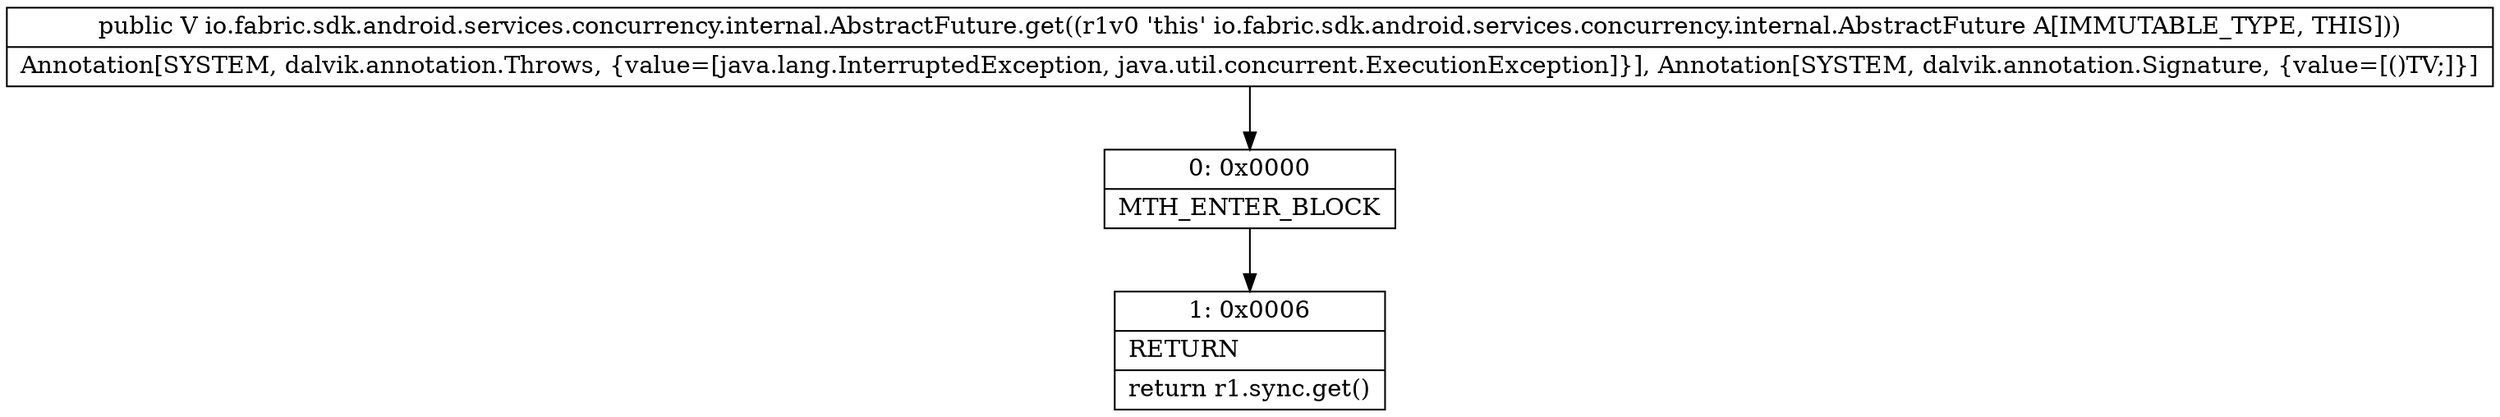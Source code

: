 digraph "CFG forio.fabric.sdk.android.services.concurrency.internal.AbstractFuture.get()Ljava\/lang\/Object;" {
Node_0 [shape=record,label="{0\:\ 0x0000|MTH_ENTER_BLOCK\l}"];
Node_1 [shape=record,label="{1\:\ 0x0006|RETURN\l|return r1.sync.get()\l}"];
MethodNode[shape=record,label="{public V io.fabric.sdk.android.services.concurrency.internal.AbstractFuture.get((r1v0 'this' io.fabric.sdk.android.services.concurrency.internal.AbstractFuture A[IMMUTABLE_TYPE, THIS]))  | Annotation[SYSTEM, dalvik.annotation.Throws, \{value=[java.lang.InterruptedException, java.util.concurrent.ExecutionException]\}], Annotation[SYSTEM, dalvik.annotation.Signature, \{value=[()TV;]\}]\l}"];
MethodNode -> Node_0;
Node_0 -> Node_1;
}

